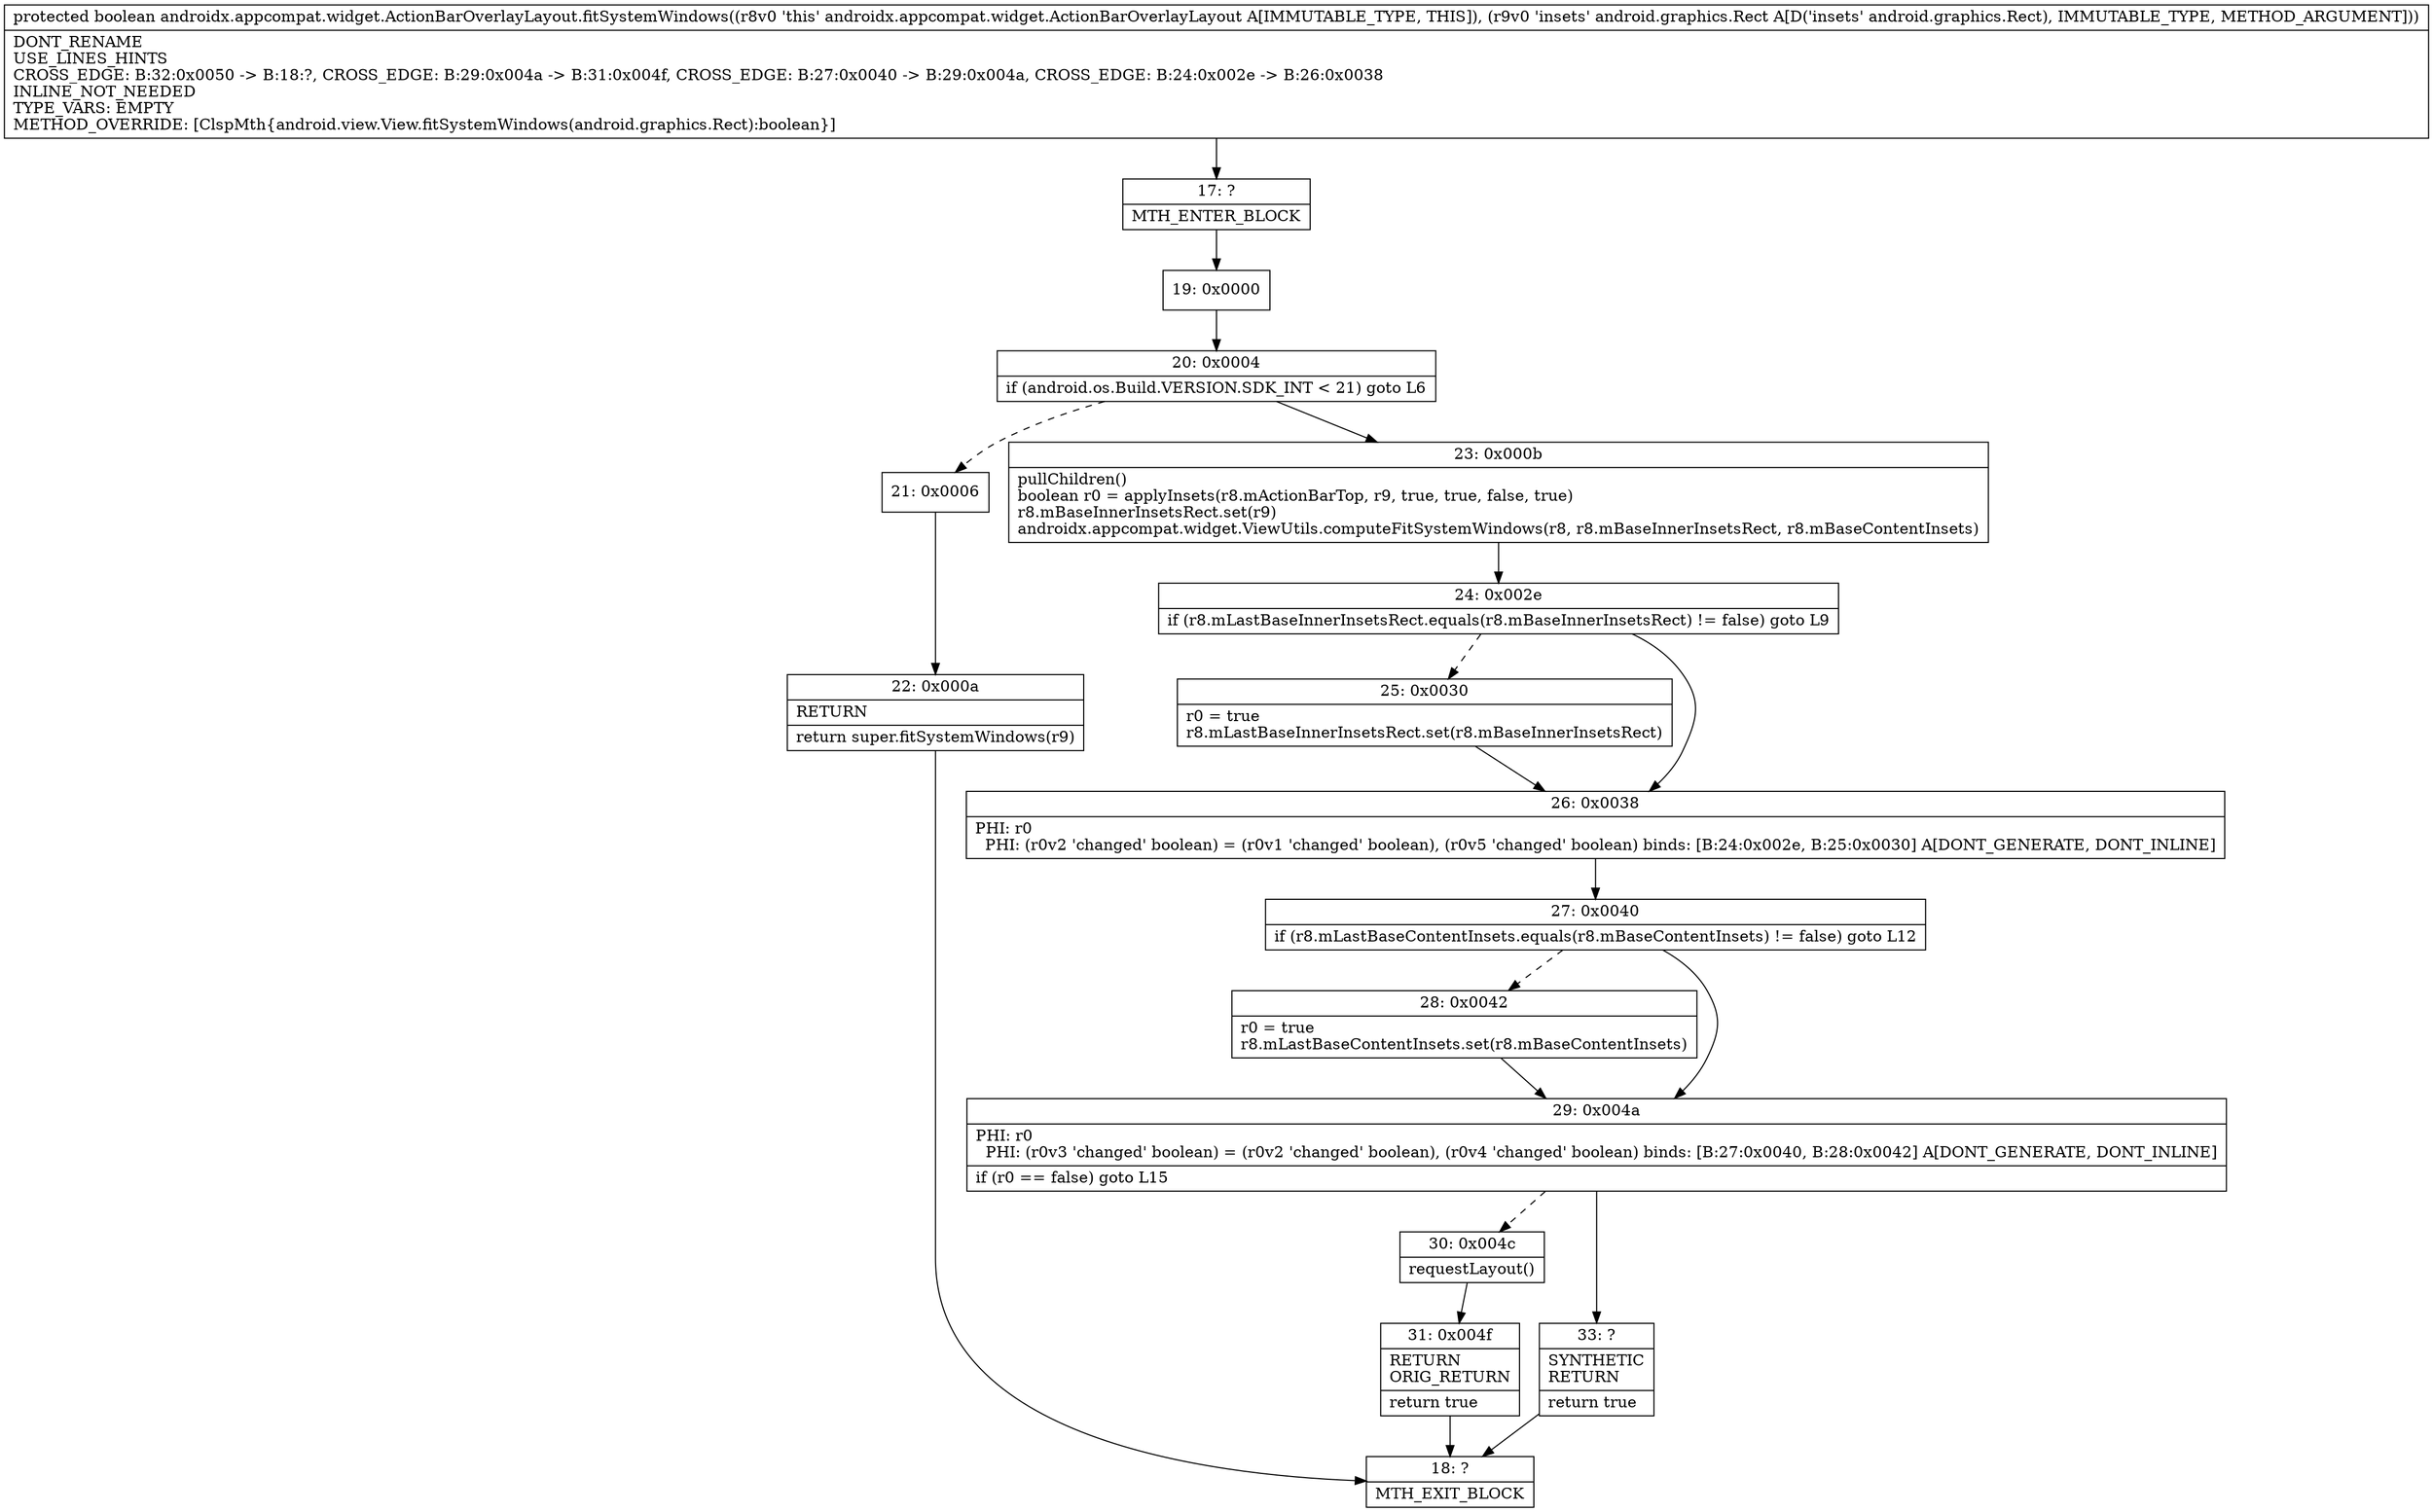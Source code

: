 digraph "CFG forandroidx.appcompat.widget.ActionBarOverlayLayout.fitSystemWindows(Landroid\/graphics\/Rect;)Z" {
Node_17 [shape=record,label="{17\:\ ?|MTH_ENTER_BLOCK\l}"];
Node_19 [shape=record,label="{19\:\ 0x0000}"];
Node_20 [shape=record,label="{20\:\ 0x0004|if (android.os.Build.VERSION.SDK_INT \< 21) goto L6\l}"];
Node_21 [shape=record,label="{21\:\ 0x0006}"];
Node_22 [shape=record,label="{22\:\ 0x000a|RETURN\l|return super.fitSystemWindows(r9)\l}"];
Node_18 [shape=record,label="{18\:\ ?|MTH_EXIT_BLOCK\l}"];
Node_23 [shape=record,label="{23\:\ 0x000b|pullChildren()\lboolean r0 = applyInsets(r8.mActionBarTop, r9, true, true, false, true)\lr8.mBaseInnerInsetsRect.set(r9)\landroidx.appcompat.widget.ViewUtils.computeFitSystemWindows(r8, r8.mBaseInnerInsetsRect, r8.mBaseContentInsets)\l}"];
Node_24 [shape=record,label="{24\:\ 0x002e|if (r8.mLastBaseInnerInsetsRect.equals(r8.mBaseInnerInsetsRect) != false) goto L9\l}"];
Node_25 [shape=record,label="{25\:\ 0x0030|r0 = true\lr8.mLastBaseInnerInsetsRect.set(r8.mBaseInnerInsetsRect)\l}"];
Node_26 [shape=record,label="{26\:\ 0x0038|PHI: r0 \l  PHI: (r0v2 'changed' boolean) = (r0v1 'changed' boolean), (r0v5 'changed' boolean) binds: [B:24:0x002e, B:25:0x0030] A[DONT_GENERATE, DONT_INLINE]\l}"];
Node_27 [shape=record,label="{27\:\ 0x0040|if (r8.mLastBaseContentInsets.equals(r8.mBaseContentInsets) != false) goto L12\l}"];
Node_28 [shape=record,label="{28\:\ 0x0042|r0 = true\lr8.mLastBaseContentInsets.set(r8.mBaseContentInsets)\l}"];
Node_29 [shape=record,label="{29\:\ 0x004a|PHI: r0 \l  PHI: (r0v3 'changed' boolean) = (r0v2 'changed' boolean), (r0v4 'changed' boolean) binds: [B:27:0x0040, B:28:0x0042] A[DONT_GENERATE, DONT_INLINE]\l|if (r0 == false) goto L15\l}"];
Node_30 [shape=record,label="{30\:\ 0x004c|requestLayout()\l}"];
Node_31 [shape=record,label="{31\:\ 0x004f|RETURN\lORIG_RETURN\l|return true\l}"];
Node_33 [shape=record,label="{33\:\ ?|SYNTHETIC\lRETURN\l|return true\l}"];
MethodNode[shape=record,label="{protected boolean androidx.appcompat.widget.ActionBarOverlayLayout.fitSystemWindows((r8v0 'this' androidx.appcompat.widget.ActionBarOverlayLayout A[IMMUTABLE_TYPE, THIS]), (r9v0 'insets' android.graphics.Rect A[D('insets' android.graphics.Rect), IMMUTABLE_TYPE, METHOD_ARGUMENT]))  | DONT_RENAME\lUSE_LINES_HINTS\lCROSS_EDGE: B:32:0x0050 \-\> B:18:?, CROSS_EDGE: B:29:0x004a \-\> B:31:0x004f, CROSS_EDGE: B:27:0x0040 \-\> B:29:0x004a, CROSS_EDGE: B:24:0x002e \-\> B:26:0x0038\lINLINE_NOT_NEEDED\lTYPE_VARS: EMPTY\lMETHOD_OVERRIDE: [ClspMth\{android.view.View.fitSystemWindows(android.graphics.Rect):boolean\}]\l}"];
MethodNode -> Node_17;Node_17 -> Node_19;
Node_19 -> Node_20;
Node_20 -> Node_21[style=dashed];
Node_20 -> Node_23;
Node_21 -> Node_22;
Node_22 -> Node_18;
Node_23 -> Node_24;
Node_24 -> Node_25[style=dashed];
Node_24 -> Node_26;
Node_25 -> Node_26;
Node_26 -> Node_27;
Node_27 -> Node_28[style=dashed];
Node_27 -> Node_29;
Node_28 -> Node_29;
Node_29 -> Node_30[style=dashed];
Node_29 -> Node_33;
Node_30 -> Node_31;
Node_31 -> Node_18;
Node_33 -> Node_18;
}

